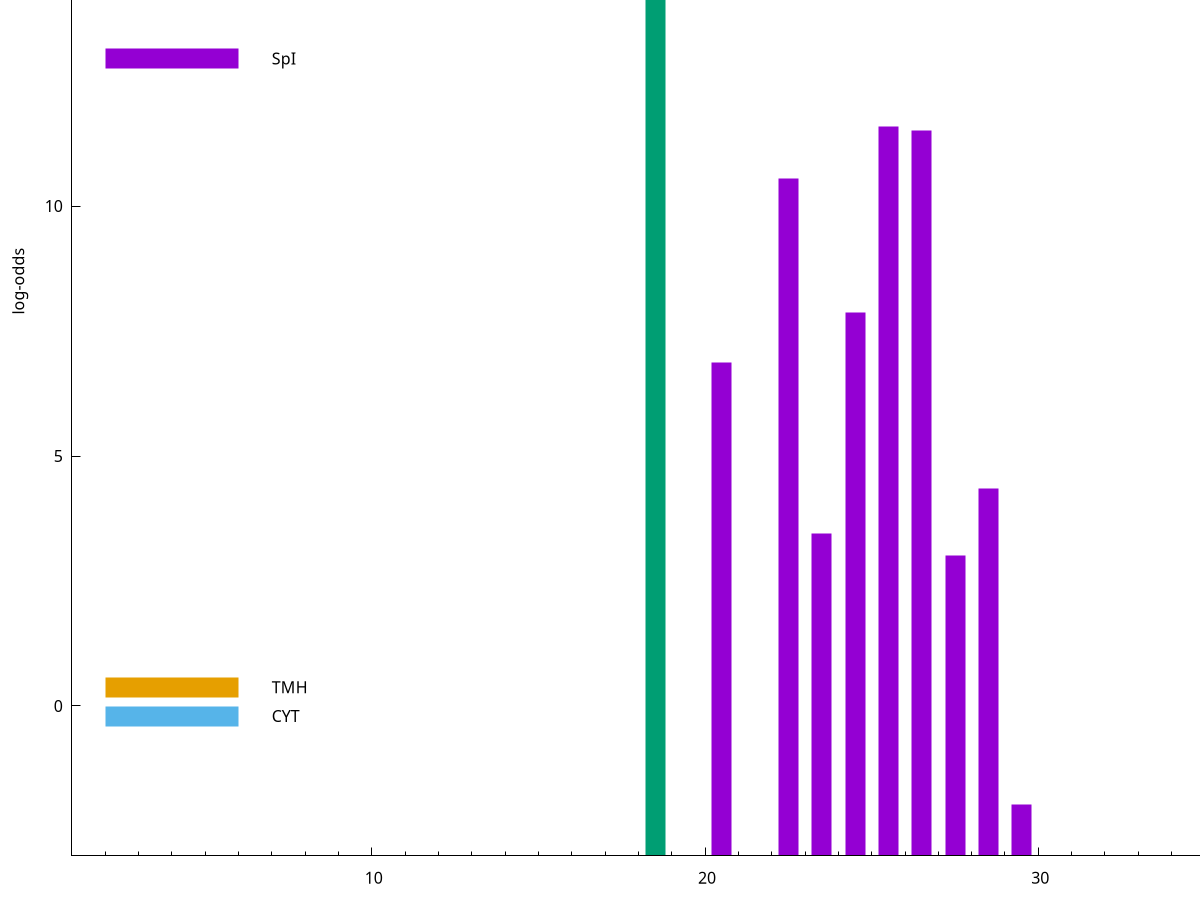 set title "LipoP predictions for SRR4017833.gff"
set size 2., 1.4
set xrange [1:70] 
set mxtics 10
set yrange [-3:20]
set y2range [0:23]
set ylabel "log-odds"
set term postscript eps color solid "Helvetica" 30
set output "SRR4017833.gff224.eps"
set arrow from 2,14.7739 to 6,14.7739 nohead lt 2 lw 20
set label "SpII" at 7,14.7739
set arrow from 2,12.9511 to 6,12.9511 nohead lt 1 lw 20
set label "SpI" at 7,12.9511
set arrow from 2,0.376484 to 6,0.376484 nohead lt 4 lw 20
set label "TMH" at 7,0.376484
set arrow from 2,-0.200913 to 6,-0.200913 nohead lt 3 lw 20
set label "CYT" at 7,-0.200913
set arrow from 2,14.7739 to 6,14.7739 nohead lt 2 lw 20
set label "SpII" at 7,14.7739
# NOTE: The scores below are the log-odds scores with the threshold
# NOTE: subtracted (a hack to make gnuplot make the histogram all
# NOTE: look nice).
plot "-" axes x1y2 title "" with impulses lt 2 lw 20, "-" axes x1y2 title "" with impulses lt 1 lw 20
18.500000 17.773900
e
25.500000 14.595500
26.500000 14.518900
22.500000 13.550900
24.500000 10.865040
20.500000 9.869760
28.500000 7.360400
23.500000 6.440650
27.500000 6.003500
29.500000 1.023440
e
exit

